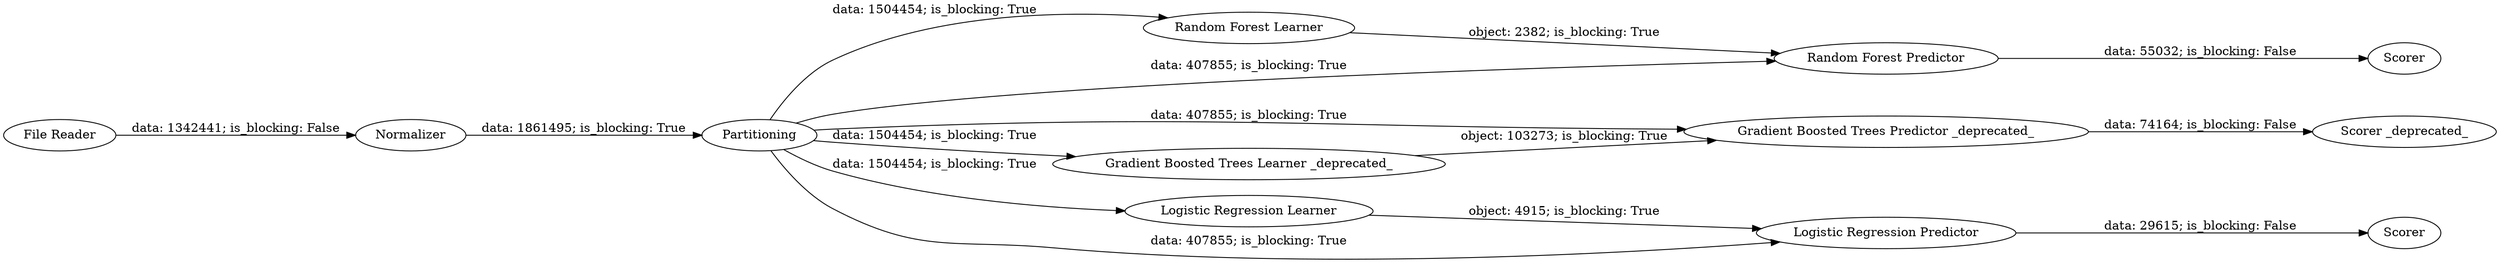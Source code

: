 digraph {
	"7405997474899748398_122" [label=Scorer]
	"7405997474899748398_114" [label="Random Forest Learner"]
	"7405997474899748398_113" [label="Logistic Regression Predictor"]
	"7405997474899748398_3" [label="Gradient Boosted Trees Learner _deprecated_"]
	"7405997474899748398_6" [label="Gradient Boosted Trees Predictor _deprecated_"]
	"7405997474899748398_115" [label="Random Forest Predictor"]
	"7405997474899748398_5" [label="Scorer _deprecated_"]
	"7405997474899748398_107" [label=Scorer]
	"7405997474899748398_110" [label="File Reader"]
	"7405997474899748398_112" [label="Logistic Regression Learner"]
	"7405997474899748398_61" [label=Partitioning]
	"7405997474899748398_111" [label=Normalizer]
	"7405997474899748398_61" -> "7405997474899748398_6" [label="data: 407855; is_blocking: True"]
	"7405997474899748398_61" -> "7405997474899748398_113" [label="data: 407855; is_blocking: True"]
	"7405997474899748398_112" -> "7405997474899748398_113" [label="object: 4915; is_blocking: True"]
	"7405997474899748398_113" -> "7405997474899748398_122" [label="data: 29615; is_blocking: False"]
	"7405997474899748398_3" -> "7405997474899748398_6" [label="object: 103273; is_blocking: True"]
	"7405997474899748398_61" -> "7405997474899748398_115" [label="data: 407855; is_blocking: True"]
	"7405997474899748398_6" -> "7405997474899748398_5" [label="data: 74164; is_blocking: False"]
	"7405997474899748398_61" -> "7405997474899748398_3" [label="data: 1504454; is_blocking: True"]
	"7405997474899748398_111" -> "7405997474899748398_61" [label="data: 1861495; is_blocking: True"]
	"7405997474899748398_114" -> "7405997474899748398_115" [label="object: 2382; is_blocking: True"]
	"7405997474899748398_61" -> "7405997474899748398_112" [label="data: 1504454; is_blocking: True"]
	"7405997474899748398_110" -> "7405997474899748398_111" [label="data: 1342441; is_blocking: False"]
	"7405997474899748398_61" -> "7405997474899748398_114" [label="data: 1504454; is_blocking: True"]
	"7405997474899748398_115" -> "7405997474899748398_107" [label="data: 55032; is_blocking: False"]
	rankdir=LR
}
